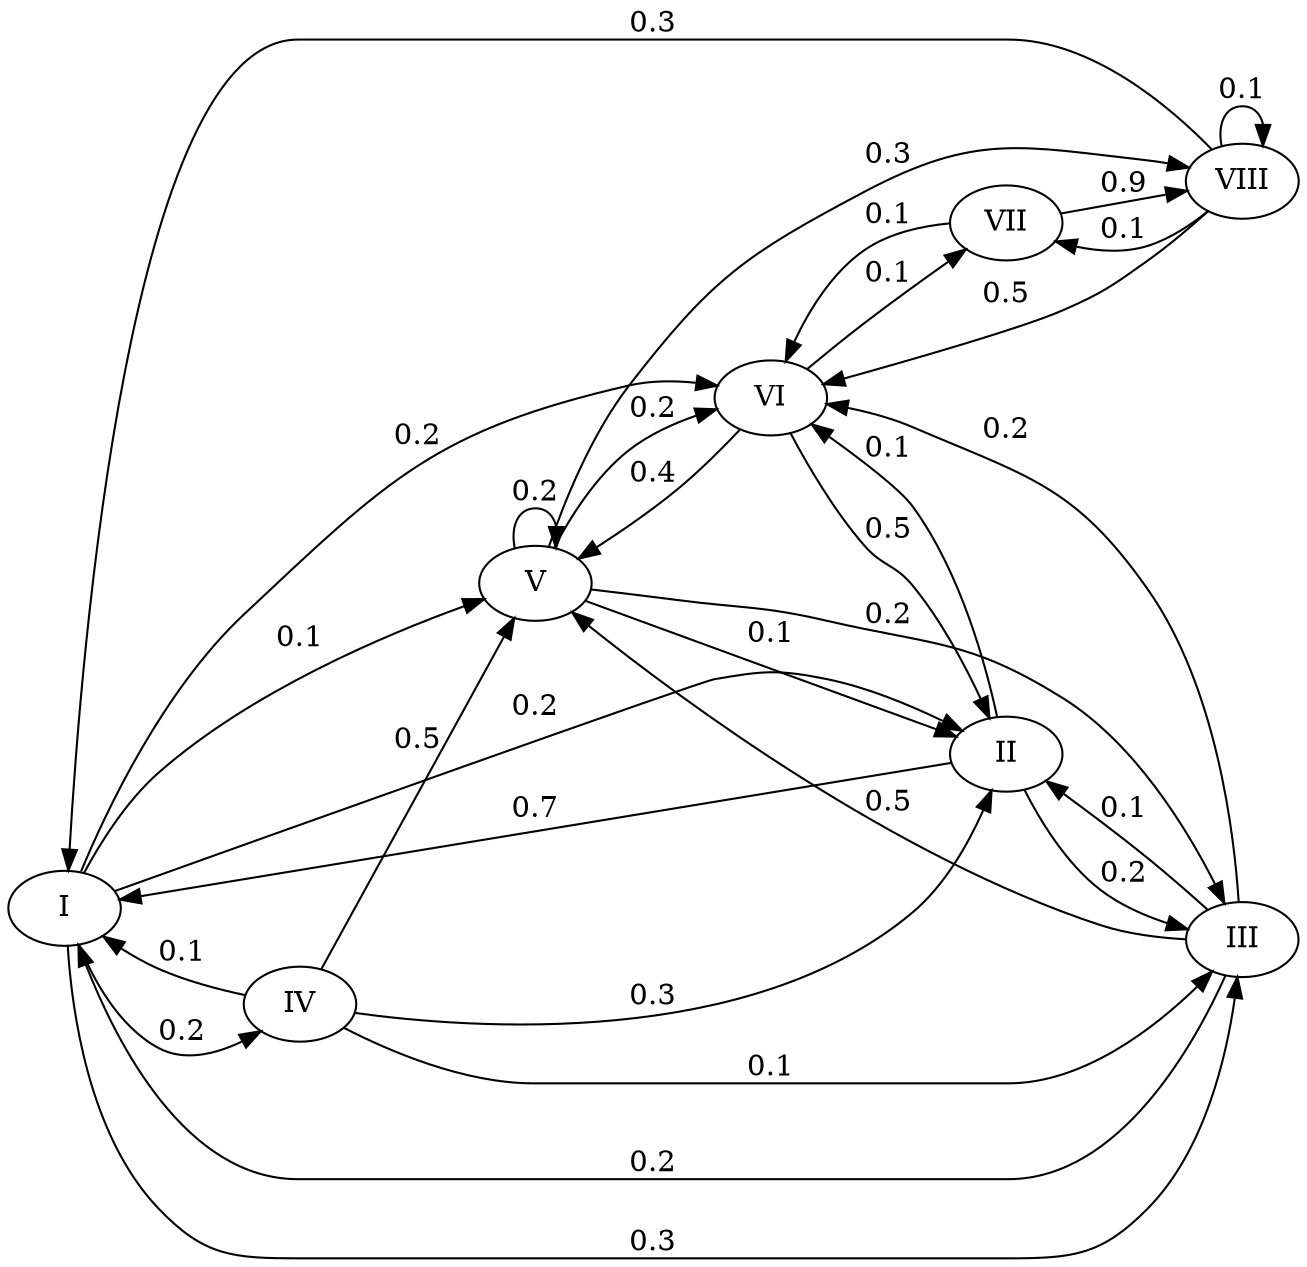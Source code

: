 digraph "degrees" {

	rankdir=LR

	I -> V [label=0.1]
	I -> IV [label=0.2]
	I -> VI [label=0.2]
	I -> III [label=0.3]
	I -> II [label=0.2]

	II -> I [label=0.7]
	II -> III [label=0.2]
	II -> VI [label=0.1]

	III -> I [label=0.2]
	III -> II [label=0.1]
	III -> V [label=0.5]
	III -> VI [label=0.2]

	IV -> III [label=0.1]
	IV -> V [label=0.5]
	IV -> II [label=0.3]
	IV -> I [label=0.1]

	V -> III [label=0.2]
	V -> V [label=0.2]
	V -> VI [label=0.2]
	V -> VIII [label=0.3]
	V -> II [label=0.1]

	VI -> II [label=0.5]
	VI -> V [label=0.4]
	VI -> VII [label=0.1]

	VII -> VIII [label=0.9]
	VII -> VI [label=0.1]

	VIII -> VI [label=0.5]
	VIII -> VII [label=0.1]
	VIII -> VIII [label=0.1]
	VIII -> I [label=0.3]

}
